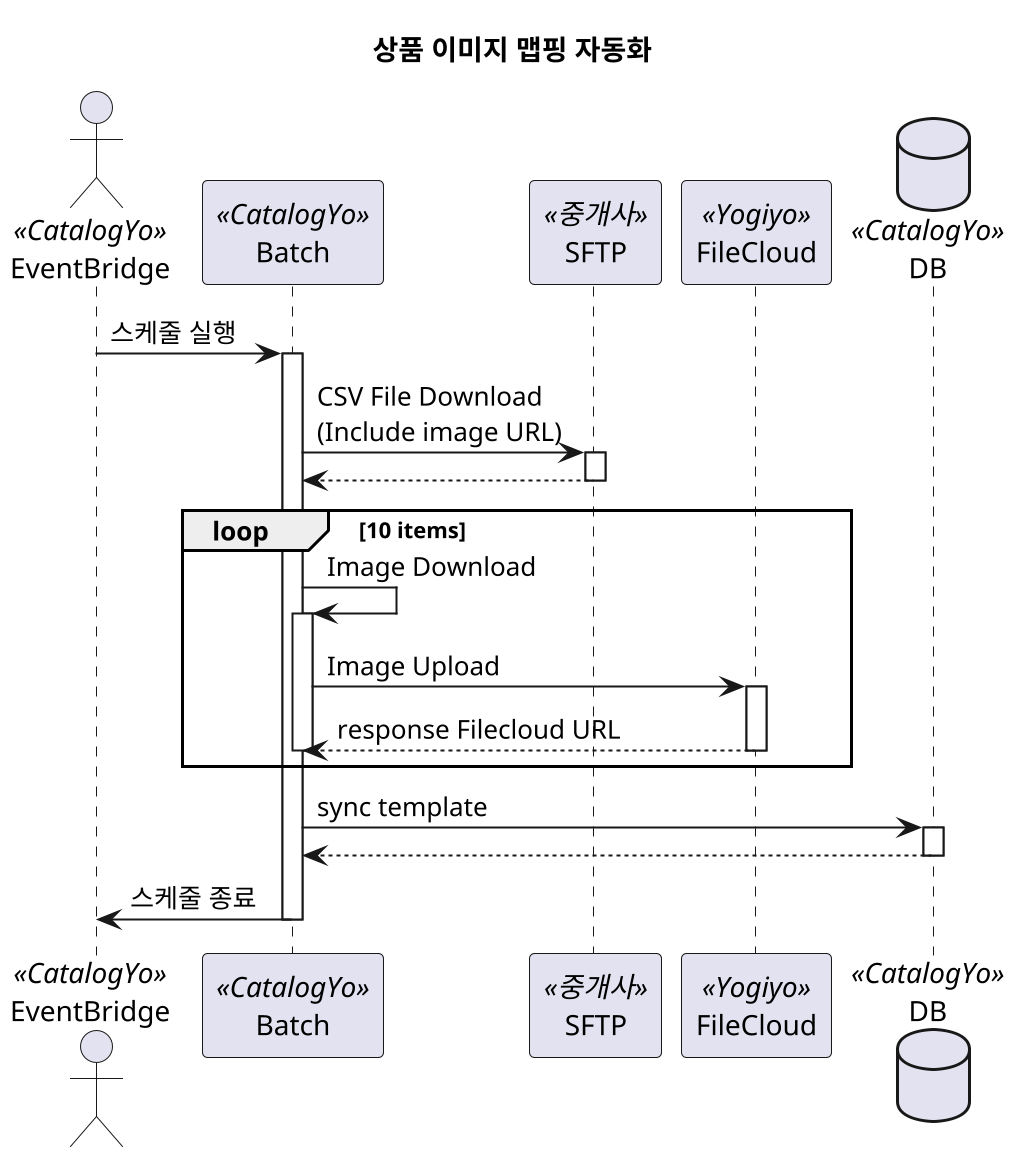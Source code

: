 @startuml 상품 이미지 맵핑 자동화
skinparam defaultFontName D2Coding

scale 2
title 상품 이미지 맵핑 자동화

actor EventBridge<<CatalogYo>>
participant Batch<<CatalogYo>>
participant SFTP<<중개사>>
participant FileCloud<<Yogiyo>>
database DB<<CatalogYo>>

EventBridge -> Batch : 스케줄 실행
activate Batch

Batch -> SFTP : CSV File Download\n(Include image URL)
activate SFTP

SFTP --> Batch
deactivate SFTP

loop 10 items
    Batch -> Batch : Image Download
    activate Batch

    Batch -> FileCloud : Image Upload
    activate FileCloud

    FileCloud --> Batch : response Filecloud URL
    deactivate FileCloud
    deactivate Batch
end

Batch -> DB : sync template
activate DB

DB --> Batch
deactivate DB


Batch -> EventBridge : 스케줄 종료
deactivate Batch


@enduml